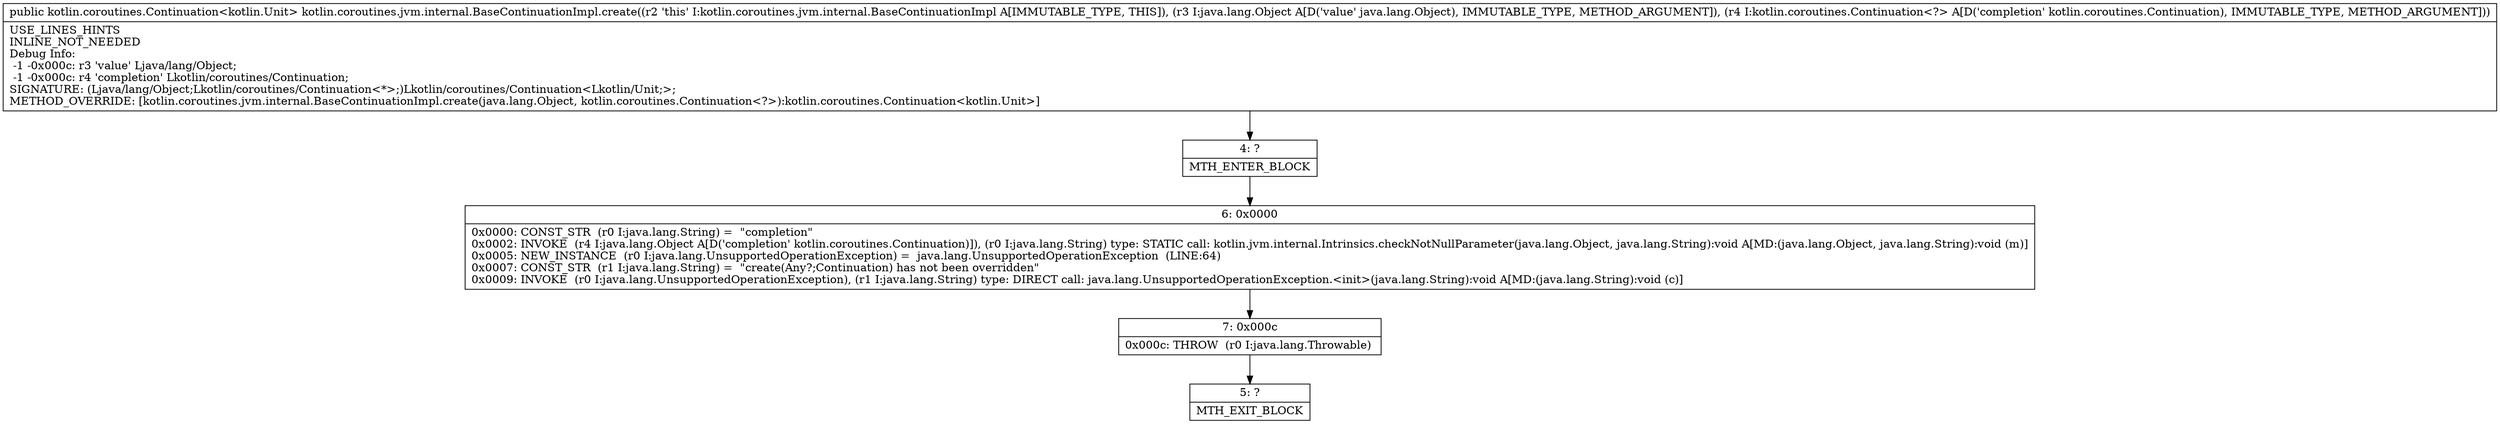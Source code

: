 digraph "CFG forkotlin.coroutines.jvm.internal.BaseContinuationImpl.create(Ljava\/lang\/Object;Lkotlin\/coroutines\/Continuation;)Lkotlin\/coroutines\/Continuation;" {
Node_4 [shape=record,label="{4\:\ ?|MTH_ENTER_BLOCK\l}"];
Node_6 [shape=record,label="{6\:\ 0x0000|0x0000: CONST_STR  (r0 I:java.lang.String) =  \"completion\" \l0x0002: INVOKE  (r4 I:java.lang.Object A[D('completion' kotlin.coroutines.Continuation)]), (r0 I:java.lang.String) type: STATIC call: kotlin.jvm.internal.Intrinsics.checkNotNullParameter(java.lang.Object, java.lang.String):void A[MD:(java.lang.Object, java.lang.String):void (m)]\l0x0005: NEW_INSTANCE  (r0 I:java.lang.UnsupportedOperationException) =  java.lang.UnsupportedOperationException  (LINE:64)\l0x0007: CONST_STR  (r1 I:java.lang.String) =  \"create(Any?;Continuation) has not been overridden\" \l0x0009: INVOKE  (r0 I:java.lang.UnsupportedOperationException), (r1 I:java.lang.String) type: DIRECT call: java.lang.UnsupportedOperationException.\<init\>(java.lang.String):void A[MD:(java.lang.String):void (c)]\l}"];
Node_7 [shape=record,label="{7\:\ 0x000c|0x000c: THROW  (r0 I:java.lang.Throwable) \l}"];
Node_5 [shape=record,label="{5\:\ ?|MTH_EXIT_BLOCK\l}"];
MethodNode[shape=record,label="{public kotlin.coroutines.Continuation\<kotlin.Unit\> kotlin.coroutines.jvm.internal.BaseContinuationImpl.create((r2 'this' I:kotlin.coroutines.jvm.internal.BaseContinuationImpl A[IMMUTABLE_TYPE, THIS]), (r3 I:java.lang.Object A[D('value' java.lang.Object), IMMUTABLE_TYPE, METHOD_ARGUMENT]), (r4 I:kotlin.coroutines.Continuation\<?\> A[D('completion' kotlin.coroutines.Continuation), IMMUTABLE_TYPE, METHOD_ARGUMENT]))  | USE_LINES_HINTS\lINLINE_NOT_NEEDED\lDebug Info:\l  \-1 \-0x000c: r3 'value' Ljava\/lang\/Object;\l  \-1 \-0x000c: r4 'completion' Lkotlin\/coroutines\/Continuation;\lSIGNATURE: (Ljava\/lang\/Object;Lkotlin\/coroutines\/Continuation\<*\>;)Lkotlin\/coroutines\/Continuation\<Lkotlin\/Unit;\>;\lMETHOD_OVERRIDE: [kotlin.coroutines.jvm.internal.BaseContinuationImpl.create(java.lang.Object, kotlin.coroutines.Continuation\<?\>):kotlin.coroutines.Continuation\<kotlin.Unit\>]\l}"];
MethodNode -> Node_4;Node_4 -> Node_6;
Node_6 -> Node_7;
Node_7 -> Node_5;
}

